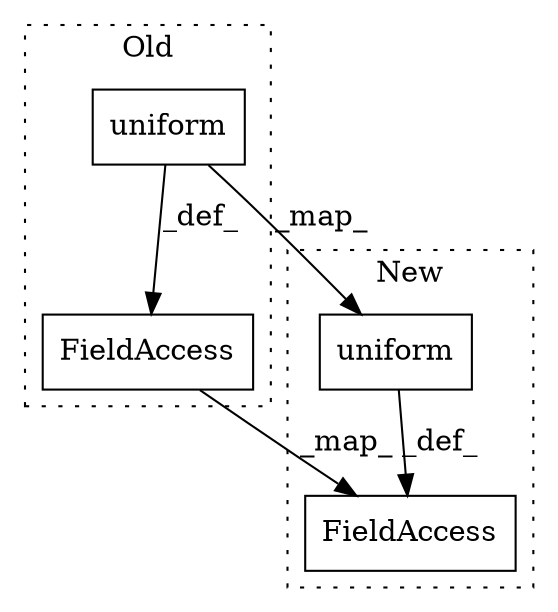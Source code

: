 digraph G {
subgraph cluster0 {
1 [label="uniform" a="32" s="715,769" l="8,1" shape="box"];
4 [label="FieldAccess" a="22" s="903" l="14" shape="box"];
label = "Old";
style="dotted";
}
subgraph cluster1 {
2 [label="uniform" a="32" s="771,831" l="8,1" shape="box"];
3 [label="FieldAccess" a="22" s="1000" l="14" shape="box"];
label = "New";
style="dotted";
}
1 -> 4 [label="_def_"];
1 -> 2 [label="_map_"];
2 -> 3 [label="_def_"];
4 -> 3 [label="_map_"];
}